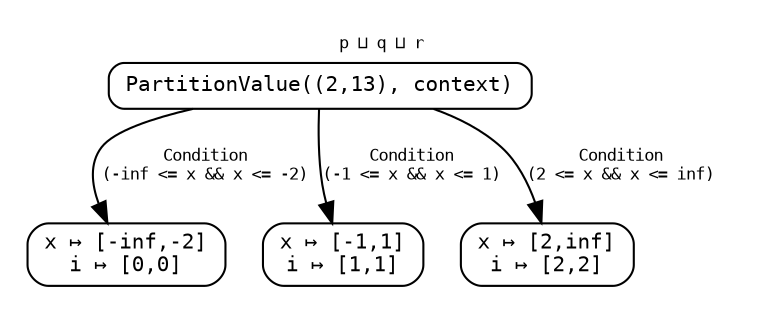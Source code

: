 digraph PartitionValue {
	margin=0.01;
	fontsize=8.0;
	fontname="Monospace";
	color=white;

	node [fontsize=10.0, height=0.3, shape=record, style=rounded, fontname="Monospace"];
	edge [fontsize=8.0, fontname="Monospace"];

	subgraph cluster_p {
		color=white;
		label="p ⊔ q ⊔ r";

		i0 -> i1 [label="Condition\n(-inf <= x && x <= -2)"];
		i0 -> i2 [label="Condition\n(-1 \<= x && x \<= 1)"];
		i0 -> i3 [label="Condition\n(2 <= x && x <= inf)"];

		i0 [label="PartitionValue((2,13), context)"];
		i1 [label="x ↦ [-inf,-2]\ni ↦ [0,0]"];
		i2 [label="x ↦ [-1,1]\ni ↦ [1,1]"];
		i3 [label="x ↦ [2,inf]\ni ↦ [2,2]"];
	}
}

